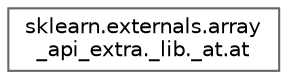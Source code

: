 digraph "Graphical Class Hierarchy"
{
 // LATEX_PDF_SIZE
  bgcolor="transparent";
  edge [fontname=Helvetica,fontsize=10,labelfontname=Helvetica,labelfontsize=10];
  node [fontname=Helvetica,fontsize=10,shape=box,height=0.2,width=0.4];
  rankdir="LR";
  Node0 [id="Node000000",label="sklearn.externals.array\l_api_extra._lib._at.at",height=0.2,width=0.4,color="grey40", fillcolor="white", style="filled",URL="$dc/dcb/classsklearn_1_1externals_1_1array__api__extra_1_1__lib_1_1__at_1_1at.html",tooltip=" "];
}
